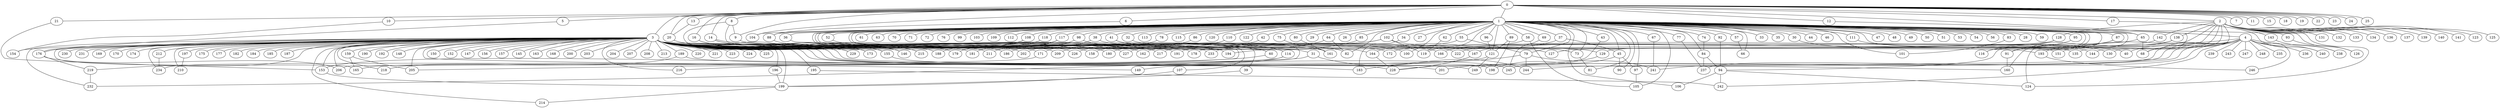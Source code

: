 
graph graphname {
    0 -- 1
0 -- 2
0 -- 3
0 -- 4
0 -- 5
0 -- 6
0 -- 7
0 -- 8
0 -- 9
0 -- 10
0 -- 11
0 -- 12
0 -- 13
0 -- 14
0 -- 15
0 -- 16
0 -- 17
0 -- 18
0 -- 19
0 -- 20
0 -- 21
0 -- 22
0 -- 23
0 -- 24
0 -- 25
0 -- 104
1 -- 26
1 -- 27
1 -- 28
1 -- 29
1 -- 30
1 -- 31
1 -- 32
1 -- 33
1 -- 34
1 -- 35
1 -- 36
1 -- 37
1 -- 38
1 -- 39
1 -- 40
1 -- 41
1 -- 42
1 -- 43
1 -- 44
1 -- 45
1 -- 46
1 -- 47
1 -- 48
1 -- 49
1 -- 50
1 -- 51
1 -- 52
1 -- 53
1 -- 54
1 -- 55
1 -- 56
1 -- 57
1 -- 58
1 -- 59
1 -- 60
1 -- 61
1 -- 62
1 -- 63
1 -- 64
1 -- 65
1 -- 66
1 -- 67
1 -- 68
1 -- 69
1 -- 70
1 -- 71
1 -- 72
1 -- 73
1 -- 74
1 -- 75
1 -- 76
1 -- 77
1 -- 78
1 -- 79
1 -- 80
1 -- 81
1 -- 82
1 -- 83
1 -- 84
1 -- 85
1 -- 86
1 -- 87
1 -- 88
1 -- 89
1 -- 90
1 -- 91
1 -- 92
1 -- 93
1 -- 94
1 -- 95
1 -- 96
1 -- 97
1 -- 98
1 -- 99
1 -- 100
1 -- 101
1 -- 102
1 -- 103
1 -- 104
1 -- 105
1 -- 106
1 -- 107
1 -- 108
1 -- 109
1 -- 110
1 -- 111
1 -- 112
1 -- 113
1 -- 114
1 -- 115
1 -- 116
1 -- 117
1 -- 118
1 -- 119
1 -- 120
1 -- 121
1 -- 122
1 -- 124
2 -- 128
2 -- 130
2 -- 131
2 -- 132
2 -- 133
2 -- 134
2 -- 129
2 -- 136
2 -- 137
2 -- 138
2 -- 139
2 -- 140
2 -- 141
2 -- 142
2 -- 143
2 -- 144
2 -- 135
2 -- 123
2 -- 124
2 -- 125
2 -- 126
2 -- 127
3 -- 145
3 -- 146
3 -- 147
3 -- 148
3 -- 149
3 -- 150
3 -- 151
3 -- 152
3 -- 153
3 -- 154
3 -- 155
3 -- 156
3 -- 157
3 -- 158
3 -- 159
3 -- 160
3 -- 161
3 -- 162
3 -- 163
3 -- 164
3 -- 165
3 -- 166
3 -- 167
3 -- 168
3 -- 169
3 -- 170
3 -- 171
3 -- 172
3 -- 173
3 -- 174
3 -- 175
3 -- 176
3 -- 177
3 -- 178
3 -- 179
3 -- 180
3 -- 181
3 -- 182
3 -- 183
3 -- 184
3 -- 185
3 -- 186
3 -- 187
3 -- 188
3 -- 189
3 -- 190
3 -- 191
3 -- 192
3 -- 193
3 -- 194
3 -- 195
3 -- 196
3 -- 197
3 -- 198
3 -- 199
3 -- 200
3 -- 201
3 -- 202
3 -- 203
3 -- 204
3 -- 205
3 -- 206
3 -- 207
3 -- 208
3 -- 209
3 -- 210
3 -- 211
3 -- 212
3 -- 213
3 -- 214
3 -- 215
3 -- 216
3 -- 217
3 -- 218
3 -- 219
3 -- 220
3 -- 221
3 -- 222
3 -- 223
3 -- 224
3 -- 225
3 -- 226
3 -- 227
3 -- 228
3 -- 229
3 -- 230
3 -- 231
3 -- 232
3 -- 233
3 -- 234
4 -- 235
4 -- 236
4 -- 237
4 -- 238
4 -- 239
4 -- 240
4 -- 241
4 -- 242
4 -- 243
4 -- 244
4 -- 245
4 -- 246
4 -- 247
4 -- 248
4 -- 249
4 -- 151
4 -- 68
4 -- 40
5 -- 176
6 -- 88
8 -- 9
8 -- 173
8 -- 194
9 -- 127
10 -- 154
12 -- 65
13 -- 20
14 -- 82
14 -- 217
14 -- 215
16 -- 146
16 -- 155
17 -- 240
20 -- 229
21 -- 153
30 -- 144
31 -- 232
31 -- 244
32 -- 129
34 -- 183
36 -- 205
37 -- 164
37 -- 45
38 -- 171
38 -- 73
39 -- 199
41 -- 206
41 -- 100
42 -- 180
43 -- 228
45 -- 97
45 -- 90
45 -- 198
52 -- 60
55 -- 79
55 -- 178
57 -- 66
58 -- 105
58 -- 233
60 -- 216
62 -- 119
64 -- 82
64 -- 227
65 -- 166
65 -- 68
67 -- 241
69 -- 245
73 -- 81
74 -- 84
75 -- 161
77 -- 237
78 -- 209
79 -- 241
79 -- 183
79 -- 244
80 -- 161
83 -- 101
84 -- 237
84 -- 94
85 -- 162
86 -- 226
87 -- 160
87 -- 91
88 -- 180
89 -- 121
89 -- 198
91 -- 160
92 -- 94
93 -- 126
94 -- 124
94 -- 106
94 -- 242
95 -- 116
96 -- 121
97 -- 105
98 -- 114
98 -- 202
102 -- 119
102 -- 135
102 -- 191
102 -- 217
107 -- 199
108 -- 188
108 -- 179
110 -- 158
111 -- 130
114 -- 165
114 -- 153
117 -- 211
117 -- 186
118 -- 181
121 -- 149
121 -- 249
128 -- 172
128 -- 194
129 -- 201
138 -- 193
138 -- 167
142 -- 222
143 -- 238
153 -- 199
155 -- 245
159 -- 165
159 -- 205
164 -- 228
167 -- 228
171 -- 234
176 -- 206
176 -- 219
189 -- 218
189 -- 249
193 -- 246
195 -- 242
196 -- 199
197 -- 210
199 -- 214
212 -- 234
219 -- 232

}
